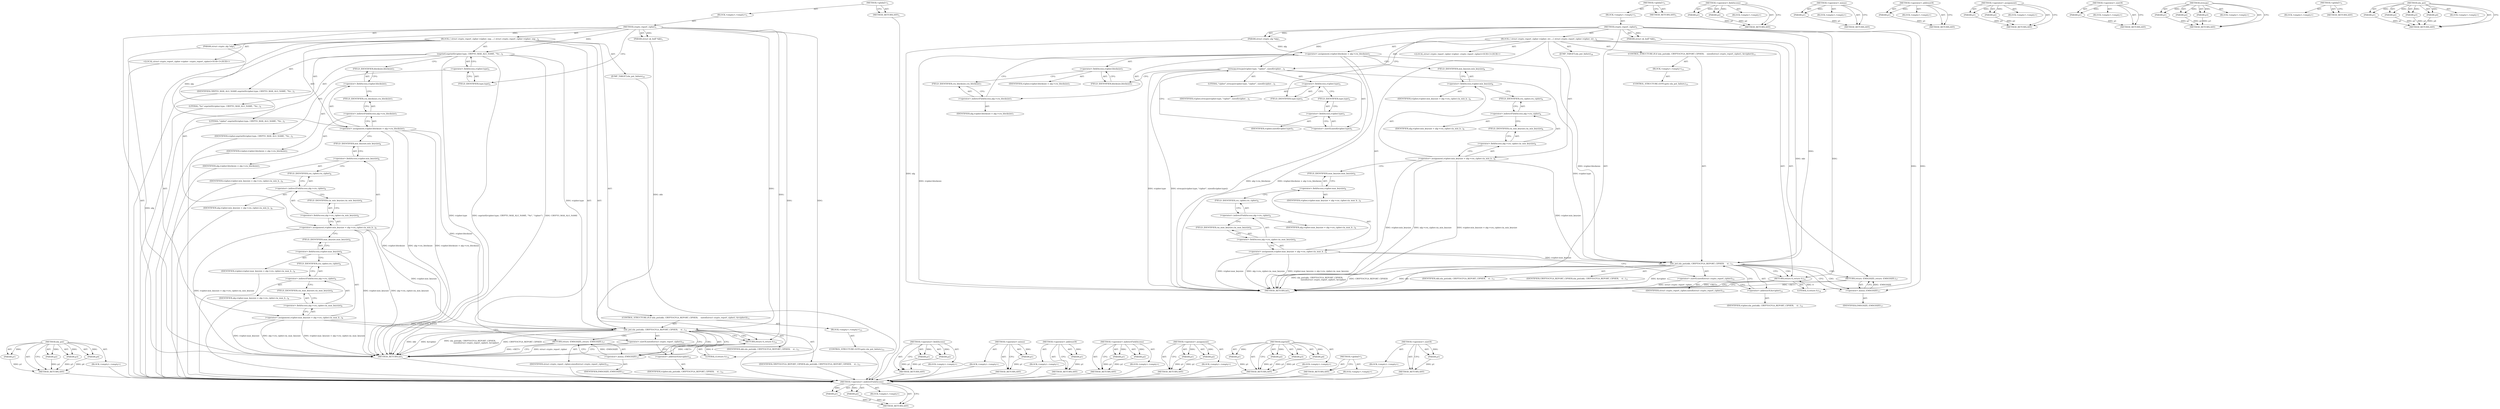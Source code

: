 digraph "nla_put" {
vulnerable_110 [label=<(METHOD,nla_put)>];
vulnerable_111 [label=<(PARAM,p1)>];
vulnerable_112 [label=<(PARAM,p2)>];
vulnerable_113 [label=<(PARAM,p3)>];
vulnerable_114 [label=<(PARAM,p4)>];
vulnerable_115 [label=<(BLOCK,&lt;empty&gt;,&lt;empty&gt;)>];
vulnerable_116 [label=<(METHOD_RETURN,ANY)>];
vulnerable_6 [label=<(METHOD,&lt;global&gt;)<SUB>1</SUB>>];
vulnerable_7 [label=<(BLOCK,&lt;empty&gt;,&lt;empty&gt;)<SUB>1</SUB>>];
vulnerable_8 [label=<(METHOD,crypto_report_cipher)<SUB>1</SUB>>];
vulnerable_9 [label=<(PARAM,struct sk_buff *skb)<SUB>1</SUB>>];
vulnerable_10 [label=<(PARAM,struct crypto_alg *alg)<SUB>1</SUB>>];
vulnerable_11 [label=<(BLOCK,{
 	struct crypto_report_cipher rcipher;
 
	snp...,{
 	struct crypto_report_cipher rcipher;
 
	snp...)<SUB>2</SUB>>];
vulnerable_12 [label="<(LOCAL,struct crypto_report_cipher rcipher: crypto_report_cipher)<SUB>3</SUB>>"];
vulnerable_13 [label=<(snprintf,snprintf(rcipher.type, CRYPTO_MAX_ALG_NAME, &quot;%s...)<SUB>5</SUB>>];
vulnerable_14 [label=<(&lt;operator&gt;.fieldAccess,rcipher.type)<SUB>5</SUB>>];
vulnerable_15 [label=<(IDENTIFIER,rcipher,snprintf(rcipher.type, CRYPTO_MAX_ALG_NAME, &quot;%s...)<SUB>5</SUB>>];
vulnerable_16 [label=<(FIELD_IDENTIFIER,type,type)<SUB>5</SUB>>];
vulnerable_17 [label=<(IDENTIFIER,CRYPTO_MAX_ALG_NAME,snprintf(rcipher.type, CRYPTO_MAX_ALG_NAME, &quot;%s...)<SUB>5</SUB>>];
vulnerable_18 [label=<(LITERAL,&quot;%s&quot;,snprintf(rcipher.type, CRYPTO_MAX_ALG_NAME, &quot;%s...)<SUB>5</SUB>>];
vulnerable_19 [label=<(LITERAL,&quot;cipher&quot;,snprintf(rcipher.type, CRYPTO_MAX_ALG_NAME, &quot;%s...)<SUB>5</SUB>>];
vulnerable_20 [label=<(&lt;operator&gt;.assignment,rcipher.blocksize = alg-&gt;cra_blocksize)<SUB>7</SUB>>];
vulnerable_21 [label=<(&lt;operator&gt;.fieldAccess,rcipher.blocksize)<SUB>7</SUB>>];
vulnerable_22 [label=<(IDENTIFIER,rcipher,rcipher.blocksize = alg-&gt;cra_blocksize)<SUB>7</SUB>>];
vulnerable_23 [label=<(FIELD_IDENTIFIER,blocksize,blocksize)<SUB>7</SUB>>];
vulnerable_24 [label=<(&lt;operator&gt;.indirectFieldAccess,alg-&gt;cra_blocksize)<SUB>7</SUB>>];
vulnerable_25 [label=<(IDENTIFIER,alg,rcipher.blocksize = alg-&gt;cra_blocksize)<SUB>7</SUB>>];
vulnerable_26 [label=<(FIELD_IDENTIFIER,cra_blocksize,cra_blocksize)<SUB>7</SUB>>];
vulnerable_27 [label=<(&lt;operator&gt;.assignment,rcipher.min_keysize = alg-&gt;cra_cipher.cia_min_k...)<SUB>8</SUB>>];
vulnerable_28 [label=<(&lt;operator&gt;.fieldAccess,rcipher.min_keysize)<SUB>8</SUB>>];
vulnerable_29 [label=<(IDENTIFIER,rcipher,rcipher.min_keysize = alg-&gt;cra_cipher.cia_min_k...)<SUB>8</SUB>>];
vulnerable_30 [label=<(FIELD_IDENTIFIER,min_keysize,min_keysize)<SUB>8</SUB>>];
vulnerable_31 [label=<(&lt;operator&gt;.fieldAccess,alg-&gt;cra_cipher.cia_min_keysize)<SUB>8</SUB>>];
vulnerable_32 [label=<(&lt;operator&gt;.indirectFieldAccess,alg-&gt;cra_cipher)<SUB>8</SUB>>];
vulnerable_33 [label=<(IDENTIFIER,alg,rcipher.min_keysize = alg-&gt;cra_cipher.cia_min_k...)<SUB>8</SUB>>];
vulnerable_34 [label=<(FIELD_IDENTIFIER,cra_cipher,cra_cipher)<SUB>8</SUB>>];
vulnerable_35 [label=<(FIELD_IDENTIFIER,cia_min_keysize,cia_min_keysize)<SUB>8</SUB>>];
vulnerable_36 [label=<(&lt;operator&gt;.assignment,rcipher.max_keysize = alg-&gt;cra_cipher.cia_max_k...)<SUB>9</SUB>>];
vulnerable_37 [label=<(&lt;operator&gt;.fieldAccess,rcipher.max_keysize)<SUB>9</SUB>>];
vulnerable_38 [label=<(IDENTIFIER,rcipher,rcipher.max_keysize = alg-&gt;cra_cipher.cia_max_k...)<SUB>9</SUB>>];
vulnerable_39 [label=<(FIELD_IDENTIFIER,max_keysize,max_keysize)<SUB>9</SUB>>];
vulnerable_40 [label=<(&lt;operator&gt;.fieldAccess,alg-&gt;cra_cipher.cia_max_keysize)<SUB>9</SUB>>];
vulnerable_41 [label=<(&lt;operator&gt;.indirectFieldAccess,alg-&gt;cra_cipher)<SUB>9</SUB>>];
vulnerable_42 [label=<(IDENTIFIER,alg,rcipher.max_keysize = alg-&gt;cra_cipher.cia_max_k...)<SUB>9</SUB>>];
vulnerable_43 [label=<(FIELD_IDENTIFIER,cra_cipher,cra_cipher)<SUB>9</SUB>>];
vulnerable_44 [label=<(FIELD_IDENTIFIER,cia_max_keysize,cia_max_keysize)<SUB>9</SUB>>];
vulnerable_45 [label=<(CONTROL_STRUCTURE,IF,if (nla_put(skb, CRYPTOCFGA_REPORT_CIPHER,
		    sizeof(struct crypto_report_cipher), &amp;rcipher)))<SUB>11</SUB>>];
vulnerable_46 [label=<(nla_put,nla_put(skb, CRYPTOCFGA_REPORT_CIPHER,
		    si...)<SUB>11</SUB>>];
vulnerable_47 [label=<(IDENTIFIER,skb,nla_put(skb, CRYPTOCFGA_REPORT_CIPHER,
		    si...)<SUB>11</SUB>>];
vulnerable_48 [label=<(IDENTIFIER,CRYPTOCFGA_REPORT_CIPHER,nla_put(skb, CRYPTOCFGA_REPORT_CIPHER,
		    si...)<SUB>11</SUB>>];
vulnerable_49 [label=<(&lt;operator&gt;.sizeOf,sizeof(struct crypto_report_cipher))<SUB>12</SUB>>];
vulnerable_50 [label=<(IDENTIFIER,struct crypto_report_cipher,sizeof(struct crypto_report_cipher))<SUB>12</SUB>>];
vulnerable_51 [label=<(&lt;operator&gt;.addressOf,&amp;rcipher)<SUB>12</SUB>>];
vulnerable_52 [label=<(IDENTIFIER,rcipher,nla_put(skb, CRYPTOCFGA_REPORT_CIPHER,
		    si...)<SUB>12</SUB>>];
vulnerable_53 [label=<(BLOCK,&lt;empty&gt;,&lt;empty&gt;)<SUB>13</SUB>>];
vulnerable_54 [label=<(CONTROL_STRUCTURE,GOTO,goto nla_put_failure;)<SUB>13</SUB>>];
vulnerable_55 [label=<(RETURN,return 0;,return 0;)<SUB>14</SUB>>];
vulnerable_56 [label=<(LITERAL,0,return 0;)<SUB>14</SUB>>];
vulnerable_57 [label=<(JUMP_TARGET,nla_put_failure)<SUB>16</SUB>>];
vulnerable_58 [label=<(RETURN,return -EMSGSIZE;,return -EMSGSIZE;)<SUB>17</SUB>>];
vulnerable_59 [label=<(&lt;operator&gt;.minus,-EMSGSIZE)<SUB>17</SUB>>];
vulnerable_60 [label=<(IDENTIFIER,EMSGSIZE,-EMSGSIZE)<SUB>17</SUB>>];
vulnerable_61 [label=<(METHOD_RETURN,int)<SUB>1</SUB>>];
vulnerable_63 [label=<(METHOD_RETURN,ANY)<SUB>1</SUB>>];
vulnerable_95 [label=<(METHOD,&lt;operator&gt;.fieldAccess)>];
vulnerable_96 [label=<(PARAM,p1)>];
vulnerable_97 [label=<(PARAM,p2)>];
vulnerable_98 [label=<(BLOCK,&lt;empty&gt;,&lt;empty&gt;)>];
vulnerable_99 [label=<(METHOD_RETURN,ANY)>];
vulnerable_125 [label=<(METHOD,&lt;operator&gt;.minus)>];
vulnerable_126 [label=<(PARAM,p1)>];
vulnerable_127 [label=<(BLOCK,&lt;empty&gt;,&lt;empty&gt;)>];
vulnerable_128 [label=<(METHOD_RETURN,ANY)>];
vulnerable_121 [label=<(METHOD,&lt;operator&gt;.addressOf)>];
vulnerable_122 [label=<(PARAM,p1)>];
vulnerable_123 [label=<(BLOCK,&lt;empty&gt;,&lt;empty&gt;)>];
vulnerable_124 [label=<(METHOD_RETURN,ANY)>];
vulnerable_105 [label=<(METHOD,&lt;operator&gt;.indirectFieldAccess)>];
vulnerable_106 [label=<(PARAM,p1)>];
vulnerable_107 [label=<(PARAM,p2)>];
vulnerable_108 [label=<(BLOCK,&lt;empty&gt;,&lt;empty&gt;)>];
vulnerable_109 [label=<(METHOD_RETURN,ANY)>];
vulnerable_100 [label=<(METHOD,&lt;operator&gt;.assignment)>];
vulnerable_101 [label=<(PARAM,p1)>];
vulnerable_102 [label=<(PARAM,p2)>];
vulnerable_103 [label=<(BLOCK,&lt;empty&gt;,&lt;empty&gt;)>];
vulnerable_104 [label=<(METHOD_RETURN,ANY)>];
vulnerable_88 [label=<(METHOD,snprintf)>];
vulnerable_89 [label=<(PARAM,p1)>];
vulnerable_90 [label=<(PARAM,p2)>];
vulnerable_91 [label=<(PARAM,p3)>];
vulnerable_92 [label=<(PARAM,p4)>];
vulnerable_93 [label=<(BLOCK,&lt;empty&gt;,&lt;empty&gt;)>];
vulnerable_94 [label=<(METHOD_RETURN,ANY)>];
vulnerable_82 [label=<(METHOD,&lt;global&gt;)<SUB>1</SUB>>];
vulnerable_83 [label=<(BLOCK,&lt;empty&gt;,&lt;empty&gt;)>];
vulnerable_84 [label=<(METHOD_RETURN,ANY)>];
vulnerable_117 [label=<(METHOD,&lt;operator&gt;.sizeOf)>];
vulnerable_118 [label=<(PARAM,p1)>];
vulnerable_119 [label=<(BLOCK,&lt;empty&gt;,&lt;empty&gt;)>];
vulnerable_120 [label=<(METHOD_RETURN,ANY)>];
fixed_108 [label=<(METHOD,&lt;operator&gt;.indirectFieldAccess)>];
fixed_109 [label=<(PARAM,p1)>];
fixed_110 [label=<(PARAM,p2)>];
fixed_111 [label=<(BLOCK,&lt;empty&gt;,&lt;empty&gt;)>];
fixed_112 [label=<(METHOD_RETURN,ANY)>];
fixed_6 [label=<(METHOD,&lt;global&gt;)<SUB>1</SUB>>];
fixed_7 [label=<(BLOCK,&lt;empty&gt;,&lt;empty&gt;)<SUB>1</SUB>>];
fixed_8 [label=<(METHOD,crypto_report_cipher)<SUB>1</SUB>>];
fixed_9 [label=<(PARAM,struct sk_buff *skb)<SUB>1</SUB>>];
fixed_10 [label=<(PARAM,struct crypto_alg *alg)<SUB>1</SUB>>];
fixed_11 [label=<(BLOCK,{
 	struct crypto_report_cipher rcipher;
 
	str...,{
 	struct crypto_report_cipher rcipher;
 
	str...)<SUB>2</SUB>>];
fixed_12 [label="<(LOCAL,struct crypto_report_cipher rcipher: crypto_report_cipher)<SUB>3</SUB>>"];
fixed_13 [label=<(strncpy,strncpy(rcipher.type, &quot;cipher&quot;, sizeof(rcipher....)<SUB>5</SUB>>];
fixed_14 [label=<(&lt;operator&gt;.fieldAccess,rcipher.type)<SUB>5</SUB>>];
fixed_15 [label=<(IDENTIFIER,rcipher,strncpy(rcipher.type, &quot;cipher&quot;, sizeof(rcipher....)<SUB>5</SUB>>];
fixed_16 [label=<(FIELD_IDENTIFIER,type,type)<SUB>5</SUB>>];
fixed_17 [label=<(LITERAL,&quot;cipher&quot;,strncpy(rcipher.type, &quot;cipher&quot;, sizeof(rcipher....)<SUB>5</SUB>>];
fixed_18 [label=<(&lt;operator&gt;.sizeOf,sizeof(rcipher.type))<SUB>5</SUB>>];
fixed_19 [label=<(&lt;operator&gt;.fieldAccess,rcipher.type)<SUB>5</SUB>>];
fixed_20 [label=<(IDENTIFIER,rcipher,sizeof(rcipher.type))<SUB>5</SUB>>];
fixed_21 [label=<(FIELD_IDENTIFIER,type,type)<SUB>5</SUB>>];
fixed_22 [label=<(&lt;operator&gt;.assignment,rcipher.blocksize = alg-&gt;cra_blocksize)<SUB>7</SUB>>];
fixed_23 [label=<(&lt;operator&gt;.fieldAccess,rcipher.blocksize)<SUB>7</SUB>>];
fixed_24 [label=<(IDENTIFIER,rcipher,rcipher.blocksize = alg-&gt;cra_blocksize)<SUB>7</SUB>>];
fixed_25 [label=<(FIELD_IDENTIFIER,blocksize,blocksize)<SUB>7</SUB>>];
fixed_26 [label=<(&lt;operator&gt;.indirectFieldAccess,alg-&gt;cra_blocksize)<SUB>7</SUB>>];
fixed_27 [label=<(IDENTIFIER,alg,rcipher.blocksize = alg-&gt;cra_blocksize)<SUB>7</SUB>>];
fixed_28 [label=<(FIELD_IDENTIFIER,cra_blocksize,cra_blocksize)<SUB>7</SUB>>];
fixed_29 [label=<(&lt;operator&gt;.assignment,rcipher.min_keysize = alg-&gt;cra_cipher.cia_min_k...)<SUB>8</SUB>>];
fixed_30 [label=<(&lt;operator&gt;.fieldAccess,rcipher.min_keysize)<SUB>8</SUB>>];
fixed_31 [label=<(IDENTIFIER,rcipher,rcipher.min_keysize = alg-&gt;cra_cipher.cia_min_k...)<SUB>8</SUB>>];
fixed_32 [label=<(FIELD_IDENTIFIER,min_keysize,min_keysize)<SUB>8</SUB>>];
fixed_33 [label=<(&lt;operator&gt;.fieldAccess,alg-&gt;cra_cipher.cia_min_keysize)<SUB>8</SUB>>];
fixed_34 [label=<(&lt;operator&gt;.indirectFieldAccess,alg-&gt;cra_cipher)<SUB>8</SUB>>];
fixed_35 [label=<(IDENTIFIER,alg,rcipher.min_keysize = alg-&gt;cra_cipher.cia_min_k...)<SUB>8</SUB>>];
fixed_36 [label=<(FIELD_IDENTIFIER,cra_cipher,cra_cipher)<SUB>8</SUB>>];
fixed_37 [label=<(FIELD_IDENTIFIER,cia_min_keysize,cia_min_keysize)<SUB>8</SUB>>];
fixed_38 [label=<(&lt;operator&gt;.assignment,rcipher.max_keysize = alg-&gt;cra_cipher.cia_max_k...)<SUB>9</SUB>>];
fixed_39 [label=<(&lt;operator&gt;.fieldAccess,rcipher.max_keysize)<SUB>9</SUB>>];
fixed_40 [label=<(IDENTIFIER,rcipher,rcipher.max_keysize = alg-&gt;cra_cipher.cia_max_k...)<SUB>9</SUB>>];
fixed_41 [label=<(FIELD_IDENTIFIER,max_keysize,max_keysize)<SUB>9</SUB>>];
fixed_42 [label=<(&lt;operator&gt;.fieldAccess,alg-&gt;cra_cipher.cia_max_keysize)<SUB>9</SUB>>];
fixed_43 [label=<(&lt;operator&gt;.indirectFieldAccess,alg-&gt;cra_cipher)<SUB>9</SUB>>];
fixed_44 [label=<(IDENTIFIER,alg,rcipher.max_keysize = alg-&gt;cra_cipher.cia_max_k...)<SUB>9</SUB>>];
fixed_45 [label=<(FIELD_IDENTIFIER,cra_cipher,cra_cipher)<SUB>9</SUB>>];
fixed_46 [label=<(FIELD_IDENTIFIER,cia_max_keysize,cia_max_keysize)<SUB>9</SUB>>];
fixed_47 [label=<(CONTROL_STRUCTURE,IF,if (nla_put(skb, CRYPTOCFGA_REPORT_CIPHER,
		    sizeof(struct crypto_report_cipher), &amp;rcipher)))<SUB>11</SUB>>];
fixed_48 [label=<(nla_put,nla_put(skb, CRYPTOCFGA_REPORT_CIPHER,
		    si...)<SUB>11</SUB>>];
fixed_49 [label=<(IDENTIFIER,skb,nla_put(skb, CRYPTOCFGA_REPORT_CIPHER,
		    si...)<SUB>11</SUB>>];
fixed_50 [label=<(IDENTIFIER,CRYPTOCFGA_REPORT_CIPHER,nla_put(skb, CRYPTOCFGA_REPORT_CIPHER,
		    si...)<SUB>11</SUB>>];
fixed_51 [label=<(&lt;operator&gt;.sizeOf,sizeof(struct crypto_report_cipher))<SUB>12</SUB>>];
fixed_52 [label=<(IDENTIFIER,struct crypto_report_cipher,sizeof(struct crypto_report_cipher))<SUB>12</SUB>>];
fixed_53 [label=<(&lt;operator&gt;.addressOf,&amp;rcipher)<SUB>12</SUB>>];
fixed_54 [label=<(IDENTIFIER,rcipher,nla_put(skb, CRYPTOCFGA_REPORT_CIPHER,
		    si...)<SUB>12</SUB>>];
fixed_55 [label=<(BLOCK,&lt;empty&gt;,&lt;empty&gt;)<SUB>13</SUB>>];
fixed_56 [label=<(CONTROL_STRUCTURE,GOTO,goto nla_put_failure;)<SUB>13</SUB>>];
fixed_57 [label=<(RETURN,return 0;,return 0;)<SUB>14</SUB>>];
fixed_58 [label=<(LITERAL,0,return 0;)<SUB>14</SUB>>];
fixed_59 [label=<(JUMP_TARGET,nla_put_failure)<SUB>16</SUB>>];
fixed_60 [label=<(RETURN,return -EMSGSIZE;,return -EMSGSIZE;)<SUB>17</SUB>>];
fixed_61 [label=<(&lt;operator&gt;.minus,-EMSGSIZE)<SUB>17</SUB>>];
fixed_62 [label=<(IDENTIFIER,EMSGSIZE,-EMSGSIZE)<SUB>17</SUB>>];
fixed_63 [label=<(METHOD_RETURN,int)<SUB>1</SUB>>];
fixed_65 [label=<(METHOD_RETURN,ANY)<SUB>1</SUB>>];
fixed_94 [label=<(METHOD,&lt;operator&gt;.fieldAccess)>];
fixed_95 [label=<(PARAM,p1)>];
fixed_96 [label=<(PARAM,p2)>];
fixed_97 [label=<(BLOCK,&lt;empty&gt;,&lt;empty&gt;)>];
fixed_98 [label=<(METHOD_RETURN,ANY)>];
fixed_124 [label=<(METHOD,&lt;operator&gt;.minus)>];
fixed_125 [label=<(PARAM,p1)>];
fixed_126 [label=<(BLOCK,&lt;empty&gt;,&lt;empty&gt;)>];
fixed_127 [label=<(METHOD_RETURN,ANY)>];
fixed_120 [label=<(METHOD,&lt;operator&gt;.addressOf)>];
fixed_121 [label=<(PARAM,p1)>];
fixed_122 [label=<(BLOCK,&lt;empty&gt;,&lt;empty&gt;)>];
fixed_123 [label=<(METHOD_RETURN,ANY)>];
fixed_103 [label=<(METHOD,&lt;operator&gt;.assignment)>];
fixed_104 [label=<(PARAM,p1)>];
fixed_105 [label=<(PARAM,p2)>];
fixed_106 [label=<(BLOCK,&lt;empty&gt;,&lt;empty&gt;)>];
fixed_107 [label=<(METHOD_RETURN,ANY)>];
fixed_99 [label=<(METHOD,&lt;operator&gt;.sizeOf)>];
fixed_100 [label=<(PARAM,p1)>];
fixed_101 [label=<(BLOCK,&lt;empty&gt;,&lt;empty&gt;)>];
fixed_102 [label=<(METHOD_RETURN,ANY)>];
fixed_88 [label=<(METHOD,strncpy)>];
fixed_89 [label=<(PARAM,p1)>];
fixed_90 [label=<(PARAM,p2)>];
fixed_91 [label=<(PARAM,p3)>];
fixed_92 [label=<(BLOCK,&lt;empty&gt;,&lt;empty&gt;)>];
fixed_93 [label=<(METHOD_RETURN,ANY)>];
fixed_82 [label=<(METHOD,&lt;global&gt;)<SUB>1</SUB>>];
fixed_83 [label=<(BLOCK,&lt;empty&gt;,&lt;empty&gt;)>];
fixed_84 [label=<(METHOD_RETURN,ANY)>];
fixed_113 [label=<(METHOD,nla_put)>];
fixed_114 [label=<(PARAM,p1)>];
fixed_115 [label=<(PARAM,p2)>];
fixed_116 [label=<(PARAM,p3)>];
fixed_117 [label=<(PARAM,p4)>];
fixed_118 [label=<(BLOCK,&lt;empty&gt;,&lt;empty&gt;)>];
fixed_119 [label=<(METHOD_RETURN,ANY)>];
vulnerable_110 -> vulnerable_111  [key=0, label="AST: "];
vulnerable_110 -> vulnerable_111  [key=1, label="DDG: "];
vulnerable_110 -> vulnerable_115  [key=0, label="AST: "];
vulnerable_110 -> vulnerable_112  [key=0, label="AST: "];
vulnerable_110 -> vulnerable_112  [key=1, label="DDG: "];
vulnerable_110 -> vulnerable_116  [key=0, label="AST: "];
vulnerable_110 -> vulnerable_116  [key=1, label="CFG: "];
vulnerable_110 -> vulnerable_113  [key=0, label="AST: "];
vulnerable_110 -> vulnerable_113  [key=1, label="DDG: "];
vulnerable_110 -> vulnerable_114  [key=0, label="AST: "];
vulnerable_110 -> vulnerable_114  [key=1, label="DDG: "];
vulnerable_111 -> vulnerable_116  [key=0, label="DDG: p1"];
vulnerable_112 -> vulnerable_116  [key=0, label="DDG: p2"];
vulnerable_113 -> vulnerable_116  [key=0, label="DDG: p3"];
vulnerable_114 -> vulnerable_116  [key=0, label="DDG: p4"];
vulnerable_115 -> fixed_108  [key=0];
vulnerable_116 -> fixed_108  [key=0];
vulnerable_6 -> vulnerable_7  [key=0, label="AST: "];
vulnerable_6 -> vulnerable_63  [key=0, label="AST: "];
vulnerable_6 -> vulnerable_63  [key=1, label="CFG: "];
vulnerable_7 -> vulnerable_8  [key=0, label="AST: "];
vulnerable_8 -> vulnerable_9  [key=0, label="AST: "];
vulnerable_8 -> vulnerable_9  [key=1, label="DDG: "];
vulnerable_8 -> vulnerable_10  [key=0, label="AST: "];
vulnerable_8 -> vulnerable_10  [key=1, label="DDG: "];
vulnerable_8 -> vulnerable_11  [key=0, label="AST: "];
vulnerable_8 -> vulnerable_61  [key=0, label="AST: "];
vulnerable_8 -> vulnerable_16  [key=0, label="CFG: "];
vulnerable_8 -> vulnerable_55  [key=0, label="DDG: "];
vulnerable_8 -> vulnerable_13  [key=0, label="DDG: "];
vulnerable_8 -> vulnerable_56  [key=0, label="DDG: "];
vulnerable_8 -> vulnerable_46  [key=0, label="DDG: "];
vulnerable_8 -> vulnerable_59  [key=0, label="DDG: "];
vulnerable_9 -> vulnerable_46  [key=0, label="DDG: skb"];
vulnerable_10 -> vulnerable_61  [key=0, label="DDG: alg"];
vulnerable_10 -> vulnerable_20  [key=0, label="DDG: alg"];
vulnerable_11 -> vulnerable_12  [key=0, label="AST: "];
vulnerable_11 -> vulnerable_13  [key=0, label="AST: "];
vulnerable_11 -> vulnerable_20  [key=0, label="AST: "];
vulnerable_11 -> vulnerable_27  [key=0, label="AST: "];
vulnerable_11 -> vulnerable_36  [key=0, label="AST: "];
vulnerable_11 -> vulnerable_45  [key=0, label="AST: "];
vulnerable_11 -> vulnerable_55  [key=0, label="AST: "];
vulnerable_11 -> vulnerable_57  [key=0, label="AST: "];
vulnerable_11 -> vulnerable_58  [key=0, label="AST: "];
vulnerable_12 -> fixed_108  [key=0];
vulnerable_13 -> vulnerable_14  [key=0, label="AST: "];
vulnerable_13 -> vulnerable_17  [key=0, label="AST: "];
vulnerable_13 -> vulnerable_18  [key=0, label="AST: "];
vulnerable_13 -> vulnerable_19  [key=0, label="AST: "];
vulnerable_13 -> vulnerable_23  [key=0, label="CFG: "];
vulnerable_13 -> vulnerable_61  [key=0, label="DDG: rcipher.type"];
vulnerable_13 -> vulnerable_61  [key=1, label="DDG: snprintf(rcipher.type, CRYPTO_MAX_ALG_NAME, &quot;%s&quot;, &quot;cipher&quot;)"];
vulnerable_13 -> vulnerable_61  [key=2, label="DDG: CRYPTO_MAX_ALG_NAME"];
vulnerable_13 -> vulnerable_46  [key=0, label="DDG: rcipher.type"];
vulnerable_14 -> vulnerable_15  [key=0, label="AST: "];
vulnerable_14 -> vulnerable_16  [key=0, label="AST: "];
vulnerable_14 -> vulnerable_13  [key=0, label="CFG: "];
vulnerable_15 -> fixed_108  [key=0];
vulnerable_16 -> vulnerable_14  [key=0, label="CFG: "];
vulnerable_17 -> fixed_108  [key=0];
vulnerable_18 -> fixed_108  [key=0];
vulnerable_19 -> fixed_108  [key=0];
vulnerable_20 -> vulnerable_21  [key=0, label="AST: "];
vulnerable_20 -> vulnerable_24  [key=0, label="AST: "];
vulnerable_20 -> vulnerable_30  [key=0, label="CFG: "];
vulnerable_20 -> vulnerable_61  [key=0, label="DDG: rcipher.blocksize"];
vulnerable_20 -> vulnerable_61  [key=1, label="DDG: alg-&gt;cra_blocksize"];
vulnerable_20 -> vulnerable_61  [key=2, label="DDG: rcipher.blocksize = alg-&gt;cra_blocksize"];
vulnerable_20 -> vulnerable_46  [key=0, label="DDG: rcipher.blocksize"];
vulnerable_21 -> vulnerable_22  [key=0, label="AST: "];
vulnerable_21 -> vulnerable_23  [key=0, label="AST: "];
vulnerable_21 -> vulnerable_26  [key=0, label="CFG: "];
vulnerable_22 -> fixed_108  [key=0];
vulnerable_23 -> vulnerable_21  [key=0, label="CFG: "];
vulnerable_24 -> vulnerable_25  [key=0, label="AST: "];
vulnerable_24 -> vulnerable_26  [key=0, label="AST: "];
vulnerable_24 -> vulnerable_20  [key=0, label="CFG: "];
vulnerable_25 -> fixed_108  [key=0];
vulnerable_26 -> vulnerable_24  [key=0, label="CFG: "];
vulnerable_27 -> vulnerable_28  [key=0, label="AST: "];
vulnerable_27 -> vulnerable_31  [key=0, label="AST: "];
vulnerable_27 -> vulnerable_39  [key=0, label="CFG: "];
vulnerable_27 -> vulnerable_61  [key=0, label="DDG: rcipher.min_keysize"];
vulnerable_27 -> vulnerable_61  [key=1, label="DDG: alg-&gt;cra_cipher.cia_min_keysize"];
vulnerable_27 -> vulnerable_61  [key=2, label="DDG: rcipher.min_keysize = alg-&gt;cra_cipher.cia_min_keysize"];
vulnerable_27 -> vulnerable_46  [key=0, label="DDG: rcipher.min_keysize"];
vulnerable_28 -> vulnerable_29  [key=0, label="AST: "];
vulnerable_28 -> vulnerable_30  [key=0, label="AST: "];
vulnerable_28 -> vulnerable_34  [key=0, label="CFG: "];
vulnerable_29 -> fixed_108  [key=0];
vulnerable_30 -> vulnerable_28  [key=0, label="CFG: "];
vulnerable_31 -> vulnerable_32  [key=0, label="AST: "];
vulnerable_31 -> vulnerable_35  [key=0, label="AST: "];
vulnerable_31 -> vulnerable_27  [key=0, label="CFG: "];
vulnerable_32 -> vulnerable_33  [key=0, label="AST: "];
vulnerable_32 -> vulnerable_34  [key=0, label="AST: "];
vulnerable_32 -> vulnerable_35  [key=0, label="CFG: "];
vulnerable_33 -> fixed_108  [key=0];
vulnerable_34 -> vulnerable_32  [key=0, label="CFG: "];
vulnerable_35 -> vulnerable_31  [key=0, label="CFG: "];
vulnerable_36 -> vulnerable_37  [key=0, label="AST: "];
vulnerable_36 -> vulnerable_40  [key=0, label="AST: "];
vulnerable_36 -> vulnerable_49  [key=0, label="CFG: "];
vulnerable_36 -> vulnerable_61  [key=0, label="DDG: rcipher.max_keysize"];
vulnerable_36 -> vulnerable_61  [key=1, label="DDG: alg-&gt;cra_cipher.cia_max_keysize"];
vulnerable_36 -> vulnerable_61  [key=2, label="DDG: rcipher.max_keysize = alg-&gt;cra_cipher.cia_max_keysize"];
vulnerable_36 -> vulnerable_46  [key=0, label="DDG: rcipher.max_keysize"];
vulnerable_37 -> vulnerable_38  [key=0, label="AST: "];
vulnerable_37 -> vulnerable_39  [key=0, label="AST: "];
vulnerable_37 -> vulnerable_43  [key=0, label="CFG: "];
vulnerable_38 -> fixed_108  [key=0];
vulnerable_39 -> vulnerable_37  [key=0, label="CFG: "];
vulnerable_40 -> vulnerable_41  [key=0, label="AST: "];
vulnerable_40 -> vulnerable_44  [key=0, label="AST: "];
vulnerable_40 -> vulnerable_36  [key=0, label="CFG: "];
vulnerable_41 -> vulnerable_42  [key=0, label="AST: "];
vulnerable_41 -> vulnerable_43  [key=0, label="AST: "];
vulnerable_41 -> vulnerable_44  [key=0, label="CFG: "];
vulnerable_42 -> fixed_108  [key=0];
vulnerable_43 -> vulnerable_41  [key=0, label="CFG: "];
vulnerable_44 -> vulnerable_40  [key=0, label="CFG: "];
vulnerable_45 -> vulnerable_46  [key=0, label="AST: "];
vulnerable_45 -> vulnerable_53  [key=0, label="AST: "];
vulnerable_46 -> vulnerable_47  [key=0, label="AST: "];
vulnerable_46 -> vulnerable_48  [key=0, label="AST: "];
vulnerable_46 -> vulnerable_49  [key=0, label="AST: "];
vulnerable_46 -> vulnerable_51  [key=0, label="AST: "];
vulnerable_46 -> vulnerable_59  [key=0, label="CFG: "];
vulnerable_46 -> vulnerable_59  [key=1, label="CDG: "];
vulnerable_46 -> vulnerable_55  [key=0, label="CFG: "];
vulnerable_46 -> vulnerable_55  [key=1, label="CDG: "];
vulnerable_46 -> vulnerable_61  [key=0, label="DDG: skb"];
vulnerable_46 -> vulnerable_61  [key=1, label="DDG: &amp;rcipher"];
vulnerable_46 -> vulnerable_61  [key=2, label="DDG: nla_put(skb, CRYPTOCFGA_REPORT_CIPHER,
		    sizeof(struct crypto_report_cipher), &amp;rcipher)"];
vulnerable_46 -> vulnerable_61  [key=3, label="DDG: CRYPTOCFGA_REPORT_CIPHER"];
vulnerable_46 -> vulnerable_58  [key=0, label="CDG: "];
vulnerable_47 -> fixed_108  [key=0];
vulnerable_48 -> fixed_108  [key=0];
vulnerable_49 -> vulnerable_50  [key=0, label="AST: "];
vulnerable_49 -> vulnerable_51  [key=0, label="CFG: "];
vulnerable_49 -> vulnerable_61  [key=0, label="DDG: struct crypto_report_cipher"];
vulnerable_50 -> fixed_108  [key=0];
vulnerable_51 -> vulnerable_52  [key=0, label="AST: "];
vulnerable_51 -> vulnerable_46  [key=0, label="CFG: "];
vulnerable_52 -> fixed_108  [key=0];
vulnerable_53 -> vulnerable_54  [key=0, label="AST: "];
vulnerable_54 -> fixed_108  [key=0];
vulnerable_55 -> vulnerable_56  [key=0, label="AST: "];
vulnerable_55 -> vulnerable_61  [key=0, label="CFG: "];
vulnerable_55 -> vulnerable_61  [key=1, label="DDG: &lt;RET&gt;"];
vulnerable_56 -> vulnerable_55  [key=0, label="DDG: 0"];
vulnerable_57 -> fixed_108  [key=0];
vulnerable_58 -> vulnerable_59  [key=0, label="AST: "];
vulnerable_58 -> vulnerable_61  [key=0, label="CFG: "];
vulnerable_58 -> vulnerable_61  [key=1, label="DDG: &lt;RET&gt;"];
vulnerable_59 -> vulnerable_60  [key=0, label="AST: "];
vulnerable_59 -> vulnerable_58  [key=0, label="CFG: "];
vulnerable_59 -> vulnerable_58  [key=1, label="DDG: -EMSGSIZE"];
vulnerable_60 -> fixed_108  [key=0];
vulnerable_61 -> fixed_108  [key=0];
vulnerable_63 -> fixed_108  [key=0];
vulnerable_95 -> vulnerable_96  [key=0, label="AST: "];
vulnerable_95 -> vulnerable_96  [key=1, label="DDG: "];
vulnerable_95 -> vulnerable_98  [key=0, label="AST: "];
vulnerable_95 -> vulnerable_97  [key=0, label="AST: "];
vulnerable_95 -> vulnerable_97  [key=1, label="DDG: "];
vulnerable_95 -> vulnerable_99  [key=0, label="AST: "];
vulnerable_95 -> vulnerable_99  [key=1, label="CFG: "];
vulnerable_96 -> vulnerable_99  [key=0, label="DDG: p1"];
vulnerable_97 -> vulnerable_99  [key=0, label="DDG: p2"];
vulnerable_98 -> fixed_108  [key=0];
vulnerable_99 -> fixed_108  [key=0];
vulnerable_125 -> vulnerable_126  [key=0, label="AST: "];
vulnerable_125 -> vulnerable_126  [key=1, label="DDG: "];
vulnerable_125 -> vulnerable_127  [key=0, label="AST: "];
vulnerable_125 -> vulnerable_128  [key=0, label="AST: "];
vulnerable_125 -> vulnerable_128  [key=1, label="CFG: "];
vulnerable_126 -> vulnerable_128  [key=0, label="DDG: p1"];
vulnerable_127 -> fixed_108  [key=0];
vulnerable_128 -> fixed_108  [key=0];
vulnerable_121 -> vulnerable_122  [key=0, label="AST: "];
vulnerable_121 -> vulnerable_122  [key=1, label="DDG: "];
vulnerable_121 -> vulnerable_123  [key=0, label="AST: "];
vulnerable_121 -> vulnerable_124  [key=0, label="AST: "];
vulnerable_121 -> vulnerable_124  [key=1, label="CFG: "];
vulnerable_122 -> vulnerable_124  [key=0, label="DDG: p1"];
vulnerable_123 -> fixed_108  [key=0];
vulnerable_124 -> fixed_108  [key=0];
vulnerable_105 -> vulnerable_106  [key=0, label="AST: "];
vulnerable_105 -> vulnerable_106  [key=1, label="DDG: "];
vulnerable_105 -> vulnerable_108  [key=0, label="AST: "];
vulnerable_105 -> vulnerable_107  [key=0, label="AST: "];
vulnerable_105 -> vulnerable_107  [key=1, label="DDG: "];
vulnerable_105 -> vulnerable_109  [key=0, label="AST: "];
vulnerable_105 -> vulnerable_109  [key=1, label="CFG: "];
vulnerable_106 -> vulnerable_109  [key=0, label="DDG: p1"];
vulnerable_107 -> vulnerable_109  [key=0, label="DDG: p2"];
vulnerable_108 -> fixed_108  [key=0];
vulnerable_109 -> fixed_108  [key=0];
vulnerable_100 -> vulnerable_101  [key=0, label="AST: "];
vulnerable_100 -> vulnerable_101  [key=1, label="DDG: "];
vulnerable_100 -> vulnerable_103  [key=0, label="AST: "];
vulnerable_100 -> vulnerable_102  [key=0, label="AST: "];
vulnerable_100 -> vulnerable_102  [key=1, label="DDG: "];
vulnerable_100 -> vulnerable_104  [key=0, label="AST: "];
vulnerable_100 -> vulnerable_104  [key=1, label="CFG: "];
vulnerable_101 -> vulnerable_104  [key=0, label="DDG: p1"];
vulnerable_102 -> vulnerable_104  [key=0, label="DDG: p2"];
vulnerable_103 -> fixed_108  [key=0];
vulnerable_104 -> fixed_108  [key=0];
vulnerable_88 -> vulnerable_89  [key=0, label="AST: "];
vulnerable_88 -> vulnerable_89  [key=1, label="DDG: "];
vulnerable_88 -> vulnerable_93  [key=0, label="AST: "];
vulnerable_88 -> vulnerable_90  [key=0, label="AST: "];
vulnerable_88 -> vulnerable_90  [key=1, label="DDG: "];
vulnerable_88 -> vulnerable_94  [key=0, label="AST: "];
vulnerable_88 -> vulnerable_94  [key=1, label="CFG: "];
vulnerable_88 -> vulnerable_91  [key=0, label="AST: "];
vulnerable_88 -> vulnerable_91  [key=1, label="DDG: "];
vulnerable_88 -> vulnerable_92  [key=0, label="AST: "];
vulnerable_88 -> vulnerable_92  [key=1, label="DDG: "];
vulnerable_89 -> vulnerable_94  [key=0, label="DDG: p1"];
vulnerable_90 -> vulnerable_94  [key=0, label="DDG: p2"];
vulnerable_91 -> vulnerable_94  [key=0, label="DDG: p3"];
vulnerable_92 -> vulnerable_94  [key=0, label="DDG: p4"];
vulnerable_93 -> fixed_108  [key=0];
vulnerable_94 -> fixed_108  [key=0];
vulnerable_82 -> vulnerable_83  [key=0, label="AST: "];
vulnerable_82 -> vulnerable_84  [key=0, label="AST: "];
vulnerable_82 -> vulnerable_84  [key=1, label="CFG: "];
vulnerable_83 -> fixed_108  [key=0];
vulnerable_84 -> fixed_108  [key=0];
vulnerable_117 -> vulnerable_118  [key=0, label="AST: "];
vulnerable_117 -> vulnerable_118  [key=1, label="DDG: "];
vulnerable_117 -> vulnerable_119  [key=0, label="AST: "];
vulnerable_117 -> vulnerable_120  [key=0, label="AST: "];
vulnerable_117 -> vulnerable_120  [key=1, label="CFG: "];
vulnerable_118 -> vulnerable_120  [key=0, label="DDG: p1"];
vulnerable_119 -> fixed_108  [key=0];
vulnerable_120 -> fixed_108  [key=0];
fixed_108 -> fixed_109  [key=0, label="AST: "];
fixed_108 -> fixed_109  [key=1, label="DDG: "];
fixed_108 -> fixed_111  [key=0, label="AST: "];
fixed_108 -> fixed_110  [key=0, label="AST: "];
fixed_108 -> fixed_110  [key=1, label="DDG: "];
fixed_108 -> fixed_112  [key=0, label="AST: "];
fixed_108 -> fixed_112  [key=1, label="CFG: "];
fixed_109 -> fixed_112  [key=0, label="DDG: p1"];
fixed_110 -> fixed_112  [key=0, label="DDG: p2"];
fixed_6 -> fixed_7  [key=0, label="AST: "];
fixed_6 -> fixed_65  [key=0, label="AST: "];
fixed_6 -> fixed_65  [key=1, label="CFG: "];
fixed_7 -> fixed_8  [key=0, label="AST: "];
fixed_8 -> fixed_9  [key=0, label="AST: "];
fixed_8 -> fixed_9  [key=1, label="DDG: "];
fixed_8 -> fixed_10  [key=0, label="AST: "];
fixed_8 -> fixed_10  [key=1, label="DDG: "];
fixed_8 -> fixed_11  [key=0, label="AST: "];
fixed_8 -> fixed_63  [key=0, label="AST: "];
fixed_8 -> fixed_16  [key=0, label="CFG: "];
fixed_8 -> fixed_57  [key=0, label="DDG: "];
fixed_8 -> fixed_13  [key=0, label="DDG: "];
fixed_8 -> fixed_58  [key=0, label="DDG: "];
fixed_8 -> fixed_48  [key=0, label="DDG: "];
fixed_8 -> fixed_61  [key=0, label="DDG: "];
fixed_9 -> fixed_48  [key=0, label="DDG: skb"];
fixed_10 -> fixed_63  [key=0, label="DDG: alg"];
fixed_10 -> fixed_22  [key=0, label="DDG: alg"];
fixed_11 -> fixed_12  [key=0, label="AST: "];
fixed_11 -> fixed_13  [key=0, label="AST: "];
fixed_11 -> fixed_22  [key=0, label="AST: "];
fixed_11 -> fixed_29  [key=0, label="AST: "];
fixed_11 -> fixed_38  [key=0, label="AST: "];
fixed_11 -> fixed_47  [key=0, label="AST: "];
fixed_11 -> fixed_57  [key=0, label="AST: "];
fixed_11 -> fixed_59  [key=0, label="AST: "];
fixed_11 -> fixed_60  [key=0, label="AST: "];
fixed_13 -> fixed_14  [key=0, label="AST: "];
fixed_13 -> fixed_17  [key=0, label="AST: "];
fixed_13 -> fixed_18  [key=0, label="AST: "];
fixed_13 -> fixed_25  [key=0, label="CFG: "];
fixed_13 -> fixed_63  [key=0, label="DDG: rcipher.type"];
fixed_13 -> fixed_63  [key=1, label="DDG: strncpy(rcipher.type, &quot;cipher&quot;, sizeof(rcipher.type))"];
fixed_13 -> fixed_48  [key=0, label="DDG: rcipher.type"];
fixed_14 -> fixed_15  [key=0, label="AST: "];
fixed_14 -> fixed_16  [key=0, label="AST: "];
fixed_14 -> fixed_21  [key=0, label="CFG: "];
fixed_16 -> fixed_14  [key=0, label="CFG: "];
fixed_18 -> fixed_19  [key=0, label="AST: "];
fixed_18 -> fixed_13  [key=0, label="CFG: "];
fixed_19 -> fixed_20  [key=0, label="AST: "];
fixed_19 -> fixed_21  [key=0, label="AST: "];
fixed_19 -> fixed_18  [key=0, label="CFG: "];
fixed_21 -> fixed_19  [key=0, label="CFG: "];
fixed_22 -> fixed_23  [key=0, label="AST: "];
fixed_22 -> fixed_26  [key=0, label="AST: "];
fixed_22 -> fixed_32  [key=0, label="CFG: "];
fixed_22 -> fixed_63  [key=0, label="DDG: rcipher.blocksize"];
fixed_22 -> fixed_63  [key=1, label="DDG: alg-&gt;cra_blocksize"];
fixed_22 -> fixed_63  [key=2, label="DDG: rcipher.blocksize = alg-&gt;cra_blocksize"];
fixed_22 -> fixed_48  [key=0, label="DDG: rcipher.blocksize"];
fixed_23 -> fixed_24  [key=0, label="AST: "];
fixed_23 -> fixed_25  [key=0, label="AST: "];
fixed_23 -> fixed_28  [key=0, label="CFG: "];
fixed_25 -> fixed_23  [key=0, label="CFG: "];
fixed_26 -> fixed_27  [key=0, label="AST: "];
fixed_26 -> fixed_28  [key=0, label="AST: "];
fixed_26 -> fixed_22  [key=0, label="CFG: "];
fixed_28 -> fixed_26  [key=0, label="CFG: "];
fixed_29 -> fixed_30  [key=0, label="AST: "];
fixed_29 -> fixed_33  [key=0, label="AST: "];
fixed_29 -> fixed_41  [key=0, label="CFG: "];
fixed_29 -> fixed_63  [key=0, label="DDG: rcipher.min_keysize"];
fixed_29 -> fixed_63  [key=1, label="DDG: alg-&gt;cra_cipher.cia_min_keysize"];
fixed_29 -> fixed_63  [key=2, label="DDG: rcipher.min_keysize = alg-&gt;cra_cipher.cia_min_keysize"];
fixed_29 -> fixed_48  [key=0, label="DDG: rcipher.min_keysize"];
fixed_30 -> fixed_31  [key=0, label="AST: "];
fixed_30 -> fixed_32  [key=0, label="AST: "];
fixed_30 -> fixed_36  [key=0, label="CFG: "];
fixed_32 -> fixed_30  [key=0, label="CFG: "];
fixed_33 -> fixed_34  [key=0, label="AST: "];
fixed_33 -> fixed_37  [key=0, label="AST: "];
fixed_33 -> fixed_29  [key=0, label="CFG: "];
fixed_34 -> fixed_35  [key=0, label="AST: "];
fixed_34 -> fixed_36  [key=0, label="AST: "];
fixed_34 -> fixed_37  [key=0, label="CFG: "];
fixed_36 -> fixed_34  [key=0, label="CFG: "];
fixed_37 -> fixed_33  [key=0, label="CFG: "];
fixed_38 -> fixed_39  [key=0, label="AST: "];
fixed_38 -> fixed_42  [key=0, label="AST: "];
fixed_38 -> fixed_51  [key=0, label="CFG: "];
fixed_38 -> fixed_63  [key=0, label="DDG: rcipher.max_keysize"];
fixed_38 -> fixed_63  [key=1, label="DDG: alg-&gt;cra_cipher.cia_max_keysize"];
fixed_38 -> fixed_63  [key=2, label="DDG: rcipher.max_keysize = alg-&gt;cra_cipher.cia_max_keysize"];
fixed_38 -> fixed_48  [key=0, label="DDG: rcipher.max_keysize"];
fixed_39 -> fixed_40  [key=0, label="AST: "];
fixed_39 -> fixed_41  [key=0, label="AST: "];
fixed_39 -> fixed_45  [key=0, label="CFG: "];
fixed_41 -> fixed_39  [key=0, label="CFG: "];
fixed_42 -> fixed_43  [key=0, label="AST: "];
fixed_42 -> fixed_46  [key=0, label="AST: "];
fixed_42 -> fixed_38  [key=0, label="CFG: "];
fixed_43 -> fixed_44  [key=0, label="AST: "];
fixed_43 -> fixed_45  [key=0, label="AST: "];
fixed_43 -> fixed_46  [key=0, label="CFG: "];
fixed_45 -> fixed_43  [key=0, label="CFG: "];
fixed_46 -> fixed_42  [key=0, label="CFG: "];
fixed_47 -> fixed_48  [key=0, label="AST: "];
fixed_47 -> fixed_55  [key=0, label="AST: "];
fixed_48 -> fixed_49  [key=0, label="AST: "];
fixed_48 -> fixed_50  [key=0, label="AST: "];
fixed_48 -> fixed_51  [key=0, label="AST: "];
fixed_48 -> fixed_53  [key=0, label="AST: "];
fixed_48 -> fixed_61  [key=0, label="CFG: "];
fixed_48 -> fixed_61  [key=1, label="CDG: "];
fixed_48 -> fixed_57  [key=0, label="CFG: "];
fixed_48 -> fixed_57  [key=1, label="CDG: "];
fixed_48 -> fixed_63  [key=0, label="DDG: skb"];
fixed_48 -> fixed_63  [key=1, label="DDG: &amp;rcipher"];
fixed_48 -> fixed_63  [key=2, label="DDG: nla_put(skb, CRYPTOCFGA_REPORT_CIPHER,
		    sizeof(struct crypto_report_cipher), &amp;rcipher)"];
fixed_48 -> fixed_63  [key=3, label="DDG: CRYPTOCFGA_REPORT_CIPHER"];
fixed_48 -> fixed_60  [key=0, label="CDG: "];
fixed_51 -> fixed_52  [key=0, label="AST: "];
fixed_51 -> fixed_53  [key=0, label="CFG: "];
fixed_51 -> fixed_63  [key=0, label="DDG: struct crypto_report_cipher"];
fixed_53 -> fixed_54  [key=0, label="AST: "];
fixed_53 -> fixed_48  [key=0, label="CFG: "];
fixed_55 -> fixed_56  [key=0, label="AST: "];
fixed_57 -> fixed_58  [key=0, label="AST: "];
fixed_57 -> fixed_63  [key=0, label="CFG: "];
fixed_57 -> fixed_63  [key=1, label="DDG: &lt;RET&gt;"];
fixed_58 -> fixed_57  [key=0, label="DDG: 0"];
fixed_60 -> fixed_61  [key=0, label="AST: "];
fixed_60 -> fixed_63  [key=0, label="CFG: "];
fixed_60 -> fixed_63  [key=1, label="DDG: &lt;RET&gt;"];
fixed_61 -> fixed_62  [key=0, label="AST: "];
fixed_61 -> fixed_60  [key=0, label="CFG: "];
fixed_61 -> fixed_60  [key=1, label="DDG: -EMSGSIZE"];
fixed_94 -> fixed_95  [key=0, label="AST: "];
fixed_94 -> fixed_95  [key=1, label="DDG: "];
fixed_94 -> fixed_97  [key=0, label="AST: "];
fixed_94 -> fixed_96  [key=0, label="AST: "];
fixed_94 -> fixed_96  [key=1, label="DDG: "];
fixed_94 -> fixed_98  [key=0, label="AST: "];
fixed_94 -> fixed_98  [key=1, label="CFG: "];
fixed_95 -> fixed_98  [key=0, label="DDG: p1"];
fixed_96 -> fixed_98  [key=0, label="DDG: p2"];
fixed_124 -> fixed_125  [key=0, label="AST: "];
fixed_124 -> fixed_125  [key=1, label="DDG: "];
fixed_124 -> fixed_126  [key=0, label="AST: "];
fixed_124 -> fixed_127  [key=0, label="AST: "];
fixed_124 -> fixed_127  [key=1, label="CFG: "];
fixed_125 -> fixed_127  [key=0, label="DDG: p1"];
fixed_120 -> fixed_121  [key=0, label="AST: "];
fixed_120 -> fixed_121  [key=1, label="DDG: "];
fixed_120 -> fixed_122  [key=0, label="AST: "];
fixed_120 -> fixed_123  [key=0, label="AST: "];
fixed_120 -> fixed_123  [key=1, label="CFG: "];
fixed_121 -> fixed_123  [key=0, label="DDG: p1"];
fixed_103 -> fixed_104  [key=0, label="AST: "];
fixed_103 -> fixed_104  [key=1, label="DDG: "];
fixed_103 -> fixed_106  [key=0, label="AST: "];
fixed_103 -> fixed_105  [key=0, label="AST: "];
fixed_103 -> fixed_105  [key=1, label="DDG: "];
fixed_103 -> fixed_107  [key=0, label="AST: "];
fixed_103 -> fixed_107  [key=1, label="CFG: "];
fixed_104 -> fixed_107  [key=0, label="DDG: p1"];
fixed_105 -> fixed_107  [key=0, label="DDG: p2"];
fixed_99 -> fixed_100  [key=0, label="AST: "];
fixed_99 -> fixed_100  [key=1, label="DDG: "];
fixed_99 -> fixed_101  [key=0, label="AST: "];
fixed_99 -> fixed_102  [key=0, label="AST: "];
fixed_99 -> fixed_102  [key=1, label="CFG: "];
fixed_100 -> fixed_102  [key=0, label="DDG: p1"];
fixed_88 -> fixed_89  [key=0, label="AST: "];
fixed_88 -> fixed_89  [key=1, label="DDG: "];
fixed_88 -> fixed_92  [key=0, label="AST: "];
fixed_88 -> fixed_90  [key=0, label="AST: "];
fixed_88 -> fixed_90  [key=1, label="DDG: "];
fixed_88 -> fixed_93  [key=0, label="AST: "];
fixed_88 -> fixed_93  [key=1, label="CFG: "];
fixed_88 -> fixed_91  [key=0, label="AST: "];
fixed_88 -> fixed_91  [key=1, label="DDG: "];
fixed_89 -> fixed_93  [key=0, label="DDG: p1"];
fixed_90 -> fixed_93  [key=0, label="DDG: p2"];
fixed_91 -> fixed_93  [key=0, label="DDG: p3"];
fixed_82 -> fixed_83  [key=0, label="AST: "];
fixed_82 -> fixed_84  [key=0, label="AST: "];
fixed_82 -> fixed_84  [key=1, label="CFG: "];
fixed_113 -> fixed_114  [key=0, label="AST: "];
fixed_113 -> fixed_114  [key=1, label="DDG: "];
fixed_113 -> fixed_118  [key=0, label="AST: "];
fixed_113 -> fixed_115  [key=0, label="AST: "];
fixed_113 -> fixed_115  [key=1, label="DDG: "];
fixed_113 -> fixed_119  [key=0, label="AST: "];
fixed_113 -> fixed_119  [key=1, label="CFG: "];
fixed_113 -> fixed_116  [key=0, label="AST: "];
fixed_113 -> fixed_116  [key=1, label="DDG: "];
fixed_113 -> fixed_117  [key=0, label="AST: "];
fixed_113 -> fixed_117  [key=1, label="DDG: "];
fixed_114 -> fixed_119  [key=0, label="DDG: p1"];
fixed_115 -> fixed_119  [key=0, label="DDG: p2"];
fixed_116 -> fixed_119  [key=0, label="DDG: p3"];
fixed_117 -> fixed_119  [key=0, label="DDG: p4"];
}
